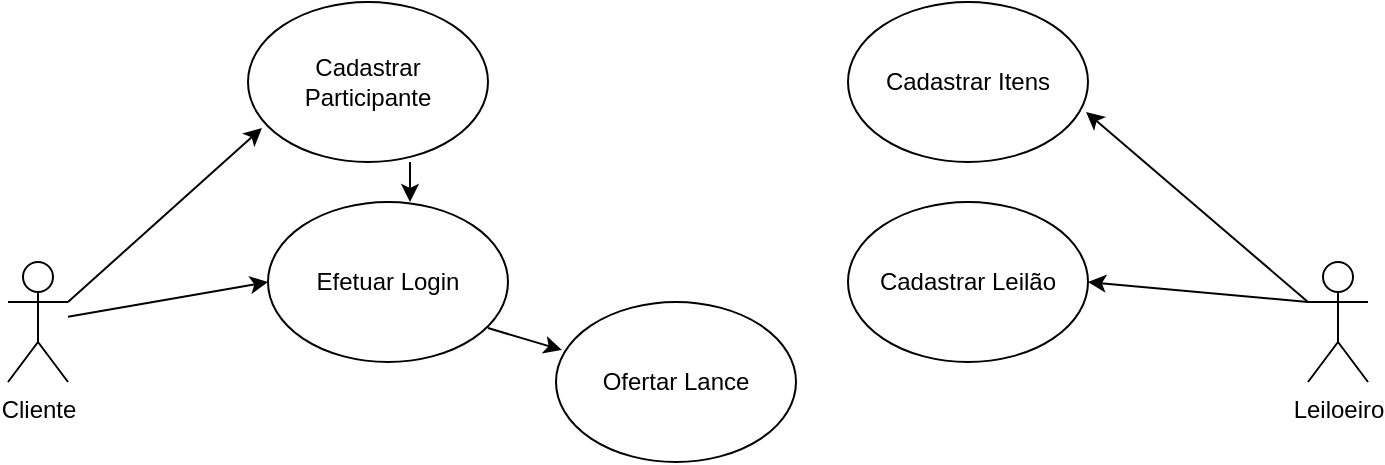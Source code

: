 <mxfile version="21.1.9" type="github">
  <diagram name="Página-1" id="xMqQZsLP8ieh_yZpMVl1">
    <mxGraphModel dx="880" dy="484" grid="1" gridSize="10" guides="1" tooltips="1" connect="1" arrows="1" fold="1" page="1" pageScale="1" pageWidth="827" pageHeight="1169" math="0" shadow="0">
      <root>
        <mxCell id="0" />
        <mxCell id="1" parent="0" />
        <mxCell id="fBph0RA3zfgHHDGqwz30-1" value="Cadastrar Participante" style="ellipse;whiteSpace=wrap;html=1;" vertex="1" parent="1">
          <mxGeometry x="140" y="100" width="120" height="80" as="geometry" />
        </mxCell>
        <mxCell id="fBph0RA3zfgHHDGqwz30-2" value="Efetuar Login" style="ellipse;whiteSpace=wrap;html=1;" vertex="1" parent="1">
          <mxGeometry x="150" y="200" width="120" height="80" as="geometry" />
        </mxCell>
        <mxCell id="fBph0RA3zfgHHDGqwz30-3" value="Ofertar Lance" style="ellipse;whiteSpace=wrap;html=1;" vertex="1" parent="1">
          <mxGeometry x="294" y="250" width="120" height="80" as="geometry" />
        </mxCell>
        <mxCell id="fBph0RA3zfgHHDGqwz30-4" value="Cliente" style="shape=umlActor;verticalLabelPosition=bottom;verticalAlign=top;html=1;outlineConnect=0;" vertex="1" parent="1">
          <mxGeometry x="20" y="230" width="30" height="60" as="geometry" />
        </mxCell>
        <mxCell id="fBph0RA3zfgHHDGqwz30-5" value="Cadastrar Itens" style="ellipse;whiteSpace=wrap;html=1;" vertex="1" parent="1">
          <mxGeometry x="440" y="100" width="120" height="80" as="geometry" />
        </mxCell>
        <mxCell id="fBph0RA3zfgHHDGqwz30-6" value="Cadastrar Leilão" style="ellipse;whiteSpace=wrap;html=1;" vertex="1" parent="1">
          <mxGeometry x="440" y="200" width="120" height="80" as="geometry" />
        </mxCell>
        <mxCell id="fBph0RA3zfgHHDGqwz30-7" value="Leiloeiro" style="shape=umlActor;verticalLabelPosition=bottom;verticalAlign=top;html=1;outlineConnect=0;" vertex="1" parent="1">
          <mxGeometry x="670" y="230" width="30" height="60" as="geometry" />
        </mxCell>
        <mxCell id="fBph0RA3zfgHHDGqwz30-8" value="" style="endArrow=classic;html=1;rounded=0;exitX=1;exitY=0.333;exitDx=0;exitDy=0;exitPerimeter=0;entryX=0.058;entryY=0.788;entryDx=0;entryDy=0;entryPerimeter=0;" edge="1" parent="1" source="fBph0RA3zfgHHDGqwz30-4" target="fBph0RA3zfgHHDGqwz30-1">
          <mxGeometry width="50" height="50" relative="1" as="geometry">
            <mxPoint x="390" y="270" as="sourcePoint" />
            <mxPoint x="440" y="220" as="targetPoint" />
          </mxGeometry>
        </mxCell>
        <mxCell id="fBph0RA3zfgHHDGqwz30-9" value="" style="endArrow=classic;html=1;rounded=0;entryX=0;entryY=0.5;entryDx=0;entryDy=0;" edge="1" parent="1" source="fBph0RA3zfgHHDGqwz30-4" target="fBph0RA3zfgHHDGqwz30-2">
          <mxGeometry width="50" height="50" relative="1" as="geometry">
            <mxPoint x="390" y="270" as="sourcePoint" />
            <mxPoint x="440" y="220" as="targetPoint" />
          </mxGeometry>
        </mxCell>
        <mxCell id="fBph0RA3zfgHHDGqwz30-10" value="" style="endArrow=classic;html=1;rounded=0;exitX=0;exitY=0.333;exitDx=0;exitDy=0;exitPerimeter=0;entryX=1;entryY=0.5;entryDx=0;entryDy=0;" edge="1" parent="1" source="fBph0RA3zfgHHDGqwz30-7" target="fBph0RA3zfgHHDGqwz30-6">
          <mxGeometry width="50" height="50" relative="1" as="geometry">
            <mxPoint x="390" y="270" as="sourcePoint" />
            <mxPoint x="440" y="220" as="targetPoint" />
          </mxGeometry>
        </mxCell>
        <mxCell id="fBph0RA3zfgHHDGqwz30-11" value="" style="endArrow=classic;html=1;rounded=0;exitX=0;exitY=0.333;exitDx=0;exitDy=0;exitPerimeter=0;entryX=0.992;entryY=0.688;entryDx=0;entryDy=0;entryPerimeter=0;" edge="1" parent="1" source="fBph0RA3zfgHHDGqwz30-7" target="fBph0RA3zfgHHDGqwz30-5">
          <mxGeometry width="50" height="50" relative="1" as="geometry">
            <mxPoint x="390" y="270" as="sourcePoint" />
            <mxPoint x="440" y="220" as="targetPoint" />
          </mxGeometry>
        </mxCell>
        <mxCell id="fBph0RA3zfgHHDGqwz30-12" value="" style="endArrow=classic;html=1;rounded=0;exitX=0.95;exitY=0.788;exitDx=0;exitDy=0;exitPerimeter=0;entryX=0.058;entryY=0.3;entryDx=0;entryDy=0;entryPerimeter=0;" edge="1" parent="1">
          <mxGeometry width="50" height="50" relative="1" as="geometry">
            <mxPoint x="260" y="263.04" as="sourcePoint" />
            <mxPoint x="296.96" y="274" as="targetPoint" />
          </mxGeometry>
        </mxCell>
        <mxCell id="fBph0RA3zfgHHDGqwz30-13" value="" style="endArrow=classic;html=1;rounded=0;exitX=0.675;exitY=1;exitDx=0;exitDy=0;exitPerimeter=0;" edge="1" parent="1" source="fBph0RA3zfgHHDGqwz30-1">
          <mxGeometry width="50" height="50" relative="1" as="geometry">
            <mxPoint x="390" y="270" as="sourcePoint" />
            <mxPoint x="221" y="200" as="targetPoint" />
          </mxGeometry>
        </mxCell>
      </root>
    </mxGraphModel>
  </diagram>
</mxfile>
